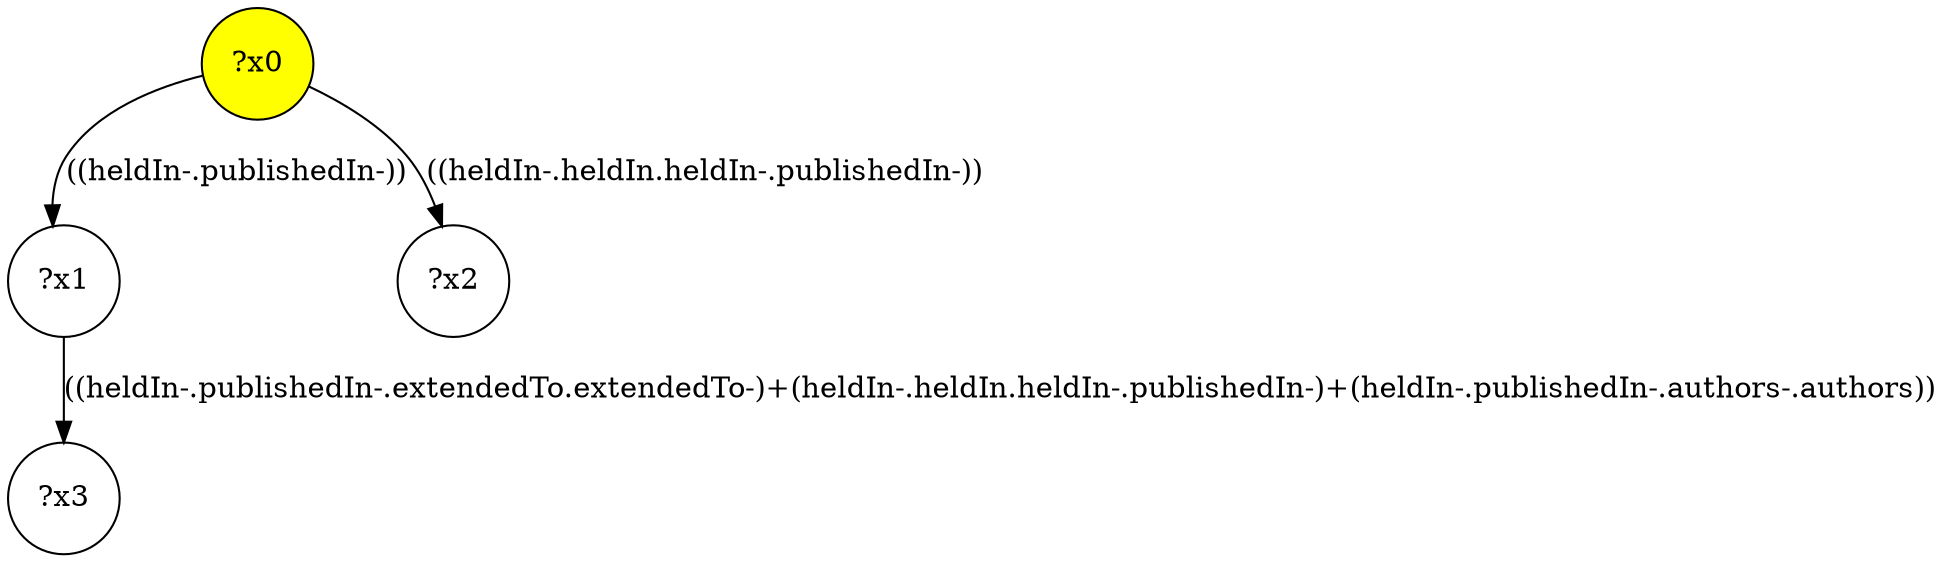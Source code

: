 digraph g {
	x0 [fillcolor="yellow", style="filled," shape=circle, label="?x0"];
	x1 [shape=circle, label="?x1"];
	x0 -> x1 [label="((heldIn-.publishedIn-))"];
	x2 [shape=circle, label="?x2"];
	x0 -> x2 [label="((heldIn-.heldIn.heldIn-.publishedIn-))"];
	x3 [shape=circle, label="?x3"];
	x1 -> x3 [label="((heldIn-.publishedIn-.extendedTo.extendedTo-)+(heldIn-.heldIn.heldIn-.publishedIn-)+(heldIn-.publishedIn-.authors-.authors))"];
}
